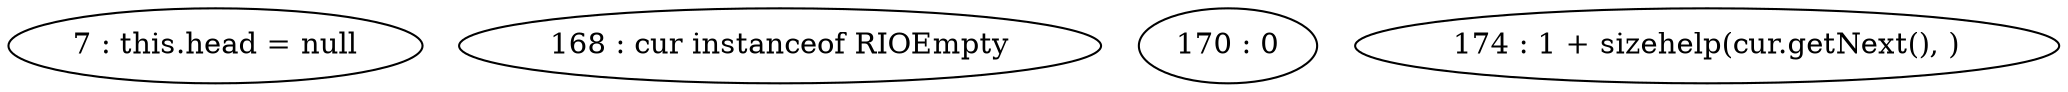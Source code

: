 digraph G {
"7 : this.head = null"
"168 : cur instanceof RIOEmpty"
"170 : 0"
"174 : 1 + sizehelp(cur.getNext(), )"
}